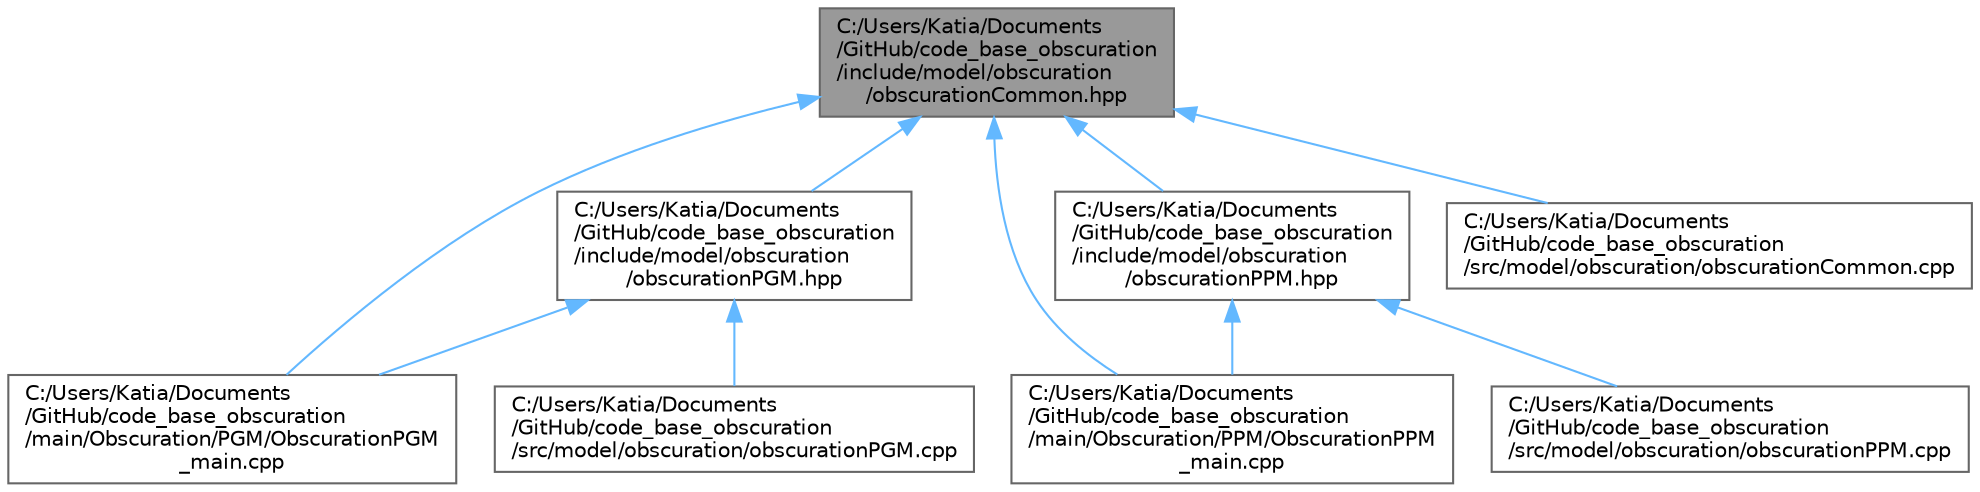 digraph "C:/Users/Katia/Documents/GitHub/code_base_obscuration/include/model/obscuration/obscurationCommon.hpp"
{
 // LATEX_PDF_SIZE
  bgcolor="transparent";
  edge [fontname=Helvetica,fontsize=10,labelfontname=Helvetica,labelfontsize=10];
  node [fontname=Helvetica,fontsize=10,shape=box,height=0.2,width=0.4];
  Node1 [id="Node000001",label="C:/Users/Katia/Documents\l/GitHub/code_base_obscuration\l/include/model/obscuration\l/obscurationCommon.hpp",height=0.2,width=0.4,color="gray40", fillcolor="grey60", style="filled", fontcolor="black",tooltip="Header of super class containing common and useful methods for obscuring pgm and ppm images."];
  Node1 -> Node2 [id="edge1_Node000001_Node000002",dir="back",color="steelblue1",style="solid",tooltip=" "];
  Node2 [id="Node000002",label="C:/Users/Katia/Documents\l/GitHub/code_base_obscuration\l/include/model/obscuration\l/obscurationPGM.hpp",height=0.2,width=0.4,color="grey40", fillcolor="white", style="filled",URL="$obscuration_p_g_m_8hpp.html",tooltip="This library provides functions to obscure images in the PGM format. The functions are inspired by No..."];
  Node2 -> Node3 [id="edge2_Node000002_Node000003",dir="back",color="steelblue1",style="solid",tooltip=" "];
  Node3 [id="Node000003",label="C:/Users/Katia/Documents\l/GitHub/code_base_obscuration\l/main/Obscuration/PGM/ObscurationPGM\l_main.cpp",height=0.2,width=0.4,color="grey40", fillcolor="white", style="filled",URL="$_obscuration_p_g_m__main_8cpp.html",tooltip="Main file for the PGM image obscuration program using the Paillier cryptosystem."];
  Node2 -> Node4 [id="edge3_Node000002_Node000004",dir="back",color="steelblue1",style="solid",tooltip=" "];
  Node4 [id="Node000004",label="C:/Users/Katia/Documents\l/GitHub/code_base_obscuration\l/src/model/obscuration/obscurationPGM.cpp",height=0.2,width=0.4,color="grey40", fillcolor="white", style="filled",URL="$obscuration_p_g_m_8cpp.html",tooltip=" "];
  Node1 -> Node5 [id="edge4_Node000001_Node000005",dir="back",color="steelblue1",style="solid",tooltip=" "];
  Node5 [id="Node000005",label="C:/Users/Katia/Documents\l/GitHub/code_base_obscuration\l/include/model/obscuration\l/obscurationPPM.hpp",height=0.2,width=0.4,color="grey40", fillcolor="white", style="filled",URL="$obscuration_p_p_m_8hpp.html",tooltip="Header of class that implement obscuration for PPM images."];
  Node5 -> Node6 [id="edge5_Node000005_Node000006",dir="back",color="steelblue1",style="solid",tooltip=" "];
  Node6 [id="Node000006",label="C:/Users/Katia/Documents\l/GitHub/code_base_obscuration\l/main/Obscuration/PPM/ObscurationPPM\l_main.cpp",height=0.2,width=0.4,color="grey40", fillcolor="white", style="filled",URL="$_obscuration_p_p_m__main_8cpp.html",tooltip="This file contains the main function for the PPM image obscuration program, which applies various ima..."];
  Node5 -> Node7 [id="edge6_Node000005_Node000007",dir="back",color="steelblue1",style="solid",tooltip=" "];
  Node7 [id="Node000007",label="C:/Users/Katia/Documents\l/GitHub/code_base_obscuration\l/src/model/obscuration/obscurationPPM.cpp",height=0.2,width=0.4,color="grey40", fillcolor="white", style="filled",URL="$obscuration_p_p_m_8cpp.html",tooltip=" "];
  Node1 -> Node3 [id="edge7_Node000001_Node000003",dir="back",color="steelblue1",style="solid",tooltip=" "];
  Node1 -> Node6 [id="edge8_Node000001_Node000006",dir="back",color="steelblue1",style="solid",tooltip=" "];
  Node1 -> Node8 [id="edge9_Node000001_Node000008",dir="back",color="steelblue1",style="solid",tooltip=" "];
  Node8 [id="Node000008",label="C:/Users/Katia/Documents\l/GitHub/code_base_obscuration\l/src/model/obscuration/obscurationCommon.cpp",height=0.2,width=0.4,color="grey40", fillcolor="white", style="filled",URL="$obscuration_common_8cpp.html",tooltip=" "];
}
